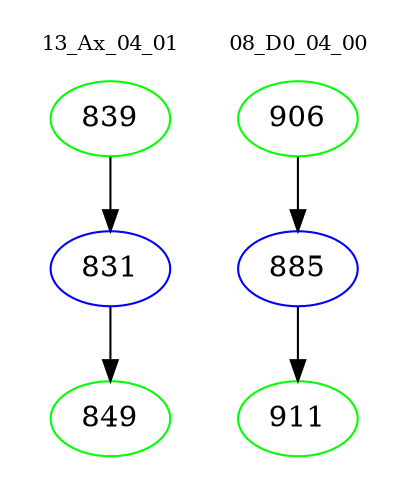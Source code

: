 digraph{
subgraph cluster_0 {
color = white
label = "13_Ax_04_01";
fontsize=10;
T0_839 [label="839", color="green"]
T0_839 -> T0_831 [color="black"]
T0_831 [label="831", color="blue"]
T0_831 -> T0_849 [color="black"]
T0_849 [label="849", color="green"]
}
subgraph cluster_1 {
color = white
label = "08_D0_04_00";
fontsize=10;
T1_906 [label="906", color="green"]
T1_906 -> T1_885 [color="black"]
T1_885 [label="885", color="blue"]
T1_885 -> T1_911 [color="black"]
T1_911 [label="911", color="green"]
}
}
